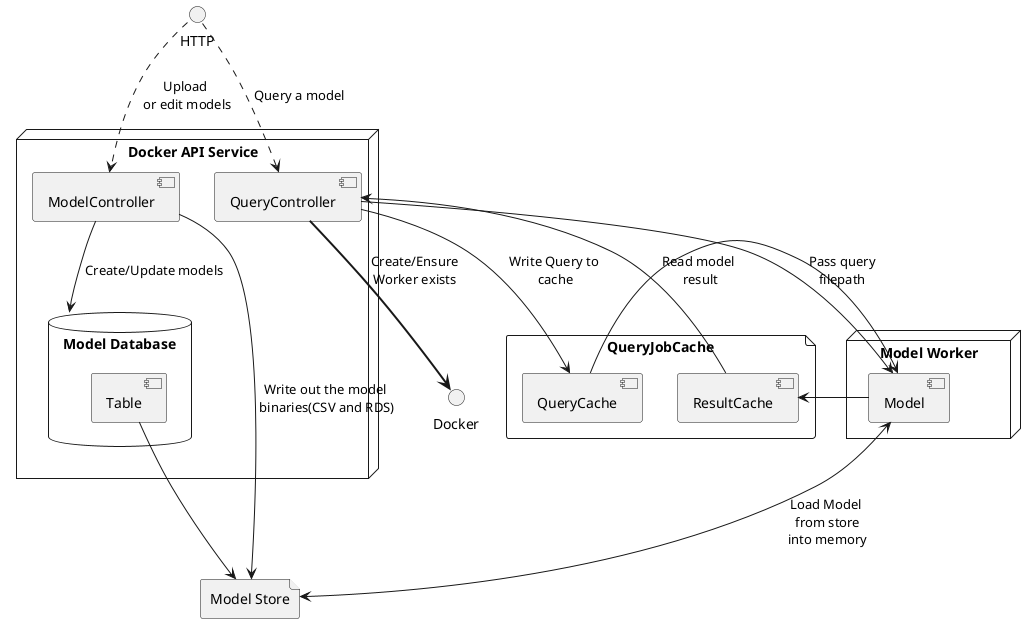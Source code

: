 @startuml

() "Docker"
() HTTP

file "QueryJobCache" {
   [QueryCache]
   [ResultCache]
}

file "Model Store"


node "Model Worker" {
    [Model] <--> [Model Store] : Load Model \nfrom store\ninto memory
    [QueryCache] --> [Model]
    [Model] --> [ResultCache]

}


node "Docker API Service" {
    HTTP ..> [ModelController] : Upload \nor edit models
    HTTP ..> [QueryController] : Query a model
    [QueryController] ==> [Docker] : Create/Ensure\nWorker exists
    [QueryController] --> [QueryCache] : Write Query to \ncache
    [QueryController] --> [Model] : Pass query\nfilepath
    [QueryController] <-- [ResultCache] : Read model \nresult
    [ModelController] ---> [Model Store] : Write out the model\n binaries(CSV and RDS)
    [ModelController] --> [Model Database] : Create/Update models
}

database "Model Database" {
    [Table] --> [Model Store]
}
@enduml